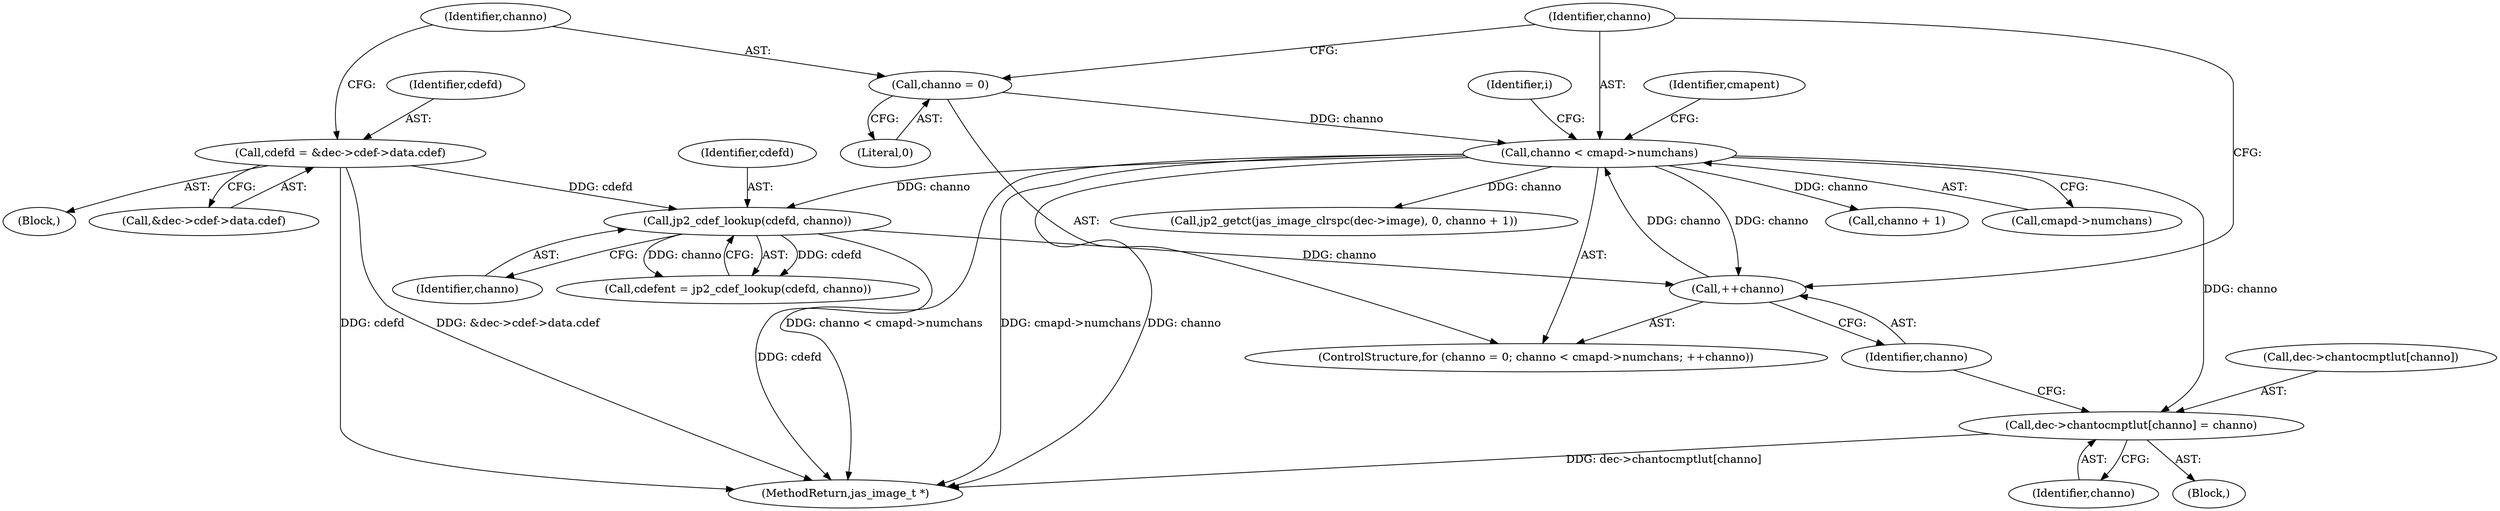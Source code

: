 digraph "0_jasper_d42b2388f7f8e0332c846675133acea151fc557a_33@pointer" {
"1000913" [label="(Call,dec->chantocmptlut[channo] = channo)"];
"1000890" [label="(Call,channo < cmapd->numchans)"];
"1000887" [label="(Call,channo = 0)"];
"1000895" [label="(Call,++channo)"];
"1001007" [label="(Call,jp2_cdef_lookup(cdefd, channo))"];
"1000876" [label="(Call,cdefd = &dec->cdef->data.cdef)"];
"1000887" [label="(Call,channo = 0)"];
"1000892" [label="(Call,cmapd->numchans)"];
"1000855" [label="(Block,)"];
"1000899" [label="(Identifier,cmapent)"];
"1001008" [label="(Identifier,cdefd)"];
"1000876" [label="(Call,cdefd = &dec->cdef->data.cdef)"];
"1000878" [label="(Call,&dec->cdef->data.cdef)"];
"1001009" [label="(Identifier,channo)"];
"1001044" [label="(Call,channo + 1)"];
"1000886" [label="(ControlStructure,for (channo = 0; channo < cmapd->numchans; ++channo))"];
"1000889" [label="(Literal,0)"];
"1000914" [label="(Call,dec->chantocmptlut[channo])"];
"1001007" [label="(Call,jp2_cdef_lookup(cdefd, channo))"];
"1000919" [label="(Identifier,channo)"];
"1001038" [label="(Call,jp2_getct(jas_image_clrspc(dec->image), 0, channo + 1))"];
"1000891" [label="(Identifier,channo)"];
"1000888" [label="(Identifier,channo)"];
"1001265" [label="(MethodReturn,jas_image_t *)"];
"1000913" [label="(Call,dec->chantocmptlut[channo] = channo)"];
"1000896" [label="(Identifier,channo)"];
"1000877" [label="(Identifier,cdefd)"];
"1001005" [label="(Call,cdefent = jp2_cdef_lookup(cdefd, channo))"];
"1000890" [label="(Call,channo < cmapd->numchans)"];
"1000895" [label="(Call,++channo)"];
"1001049" [label="(Identifier,i)"];
"1000912" [label="(Block,)"];
"1000913" -> "1000912"  [label="AST: "];
"1000913" -> "1000919"  [label="CFG: "];
"1000914" -> "1000913"  [label="AST: "];
"1000919" -> "1000913"  [label="AST: "];
"1000896" -> "1000913"  [label="CFG: "];
"1000913" -> "1001265"  [label="DDG: dec->chantocmptlut[channo]"];
"1000890" -> "1000913"  [label="DDG: channo"];
"1000890" -> "1000886"  [label="AST: "];
"1000890" -> "1000892"  [label="CFG: "];
"1000891" -> "1000890"  [label="AST: "];
"1000892" -> "1000890"  [label="AST: "];
"1000899" -> "1000890"  [label="CFG: "];
"1001049" -> "1000890"  [label="CFG: "];
"1000890" -> "1001265"  [label="DDG: channo"];
"1000890" -> "1001265"  [label="DDG: cmapd->numchans"];
"1000890" -> "1001265"  [label="DDG: channo < cmapd->numchans"];
"1000887" -> "1000890"  [label="DDG: channo"];
"1000895" -> "1000890"  [label="DDG: channo"];
"1000890" -> "1000895"  [label="DDG: channo"];
"1000890" -> "1001007"  [label="DDG: channo"];
"1000890" -> "1001038"  [label="DDG: channo"];
"1000890" -> "1001044"  [label="DDG: channo"];
"1000887" -> "1000886"  [label="AST: "];
"1000887" -> "1000889"  [label="CFG: "];
"1000888" -> "1000887"  [label="AST: "];
"1000889" -> "1000887"  [label="AST: "];
"1000891" -> "1000887"  [label="CFG: "];
"1000895" -> "1000886"  [label="AST: "];
"1000895" -> "1000896"  [label="CFG: "];
"1000896" -> "1000895"  [label="AST: "];
"1000891" -> "1000895"  [label="CFG: "];
"1001007" -> "1000895"  [label="DDG: channo"];
"1001007" -> "1001005"  [label="AST: "];
"1001007" -> "1001009"  [label="CFG: "];
"1001008" -> "1001007"  [label="AST: "];
"1001009" -> "1001007"  [label="AST: "];
"1001005" -> "1001007"  [label="CFG: "];
"1001007" -> "1001265"  [label="DDG: cdefd"];
"1001007" -> "1001005"  [label="DDG: cdefd"];
"1001007" -> "1001005"  [label="DDG: channo"];
"1000876" -> "1001007"  [label="DDG: cdefd"];
"1000876" -> "1000855"  [label="AST: "];
"1000876" -> "1000878"  [label="CFG: "];
"1000877" -> "1000876"  [label="AST: "];
"1000878" -> "1000876"  [label="AST: "];
"1000888" -> "1000876"  [label="CFG: "];
"1000876" -> "1001265"  [label="DDG: &dec->cdef->data.cdef"];
"1000876" -> "1001265"  [label="DDG: cdefd"];
}
